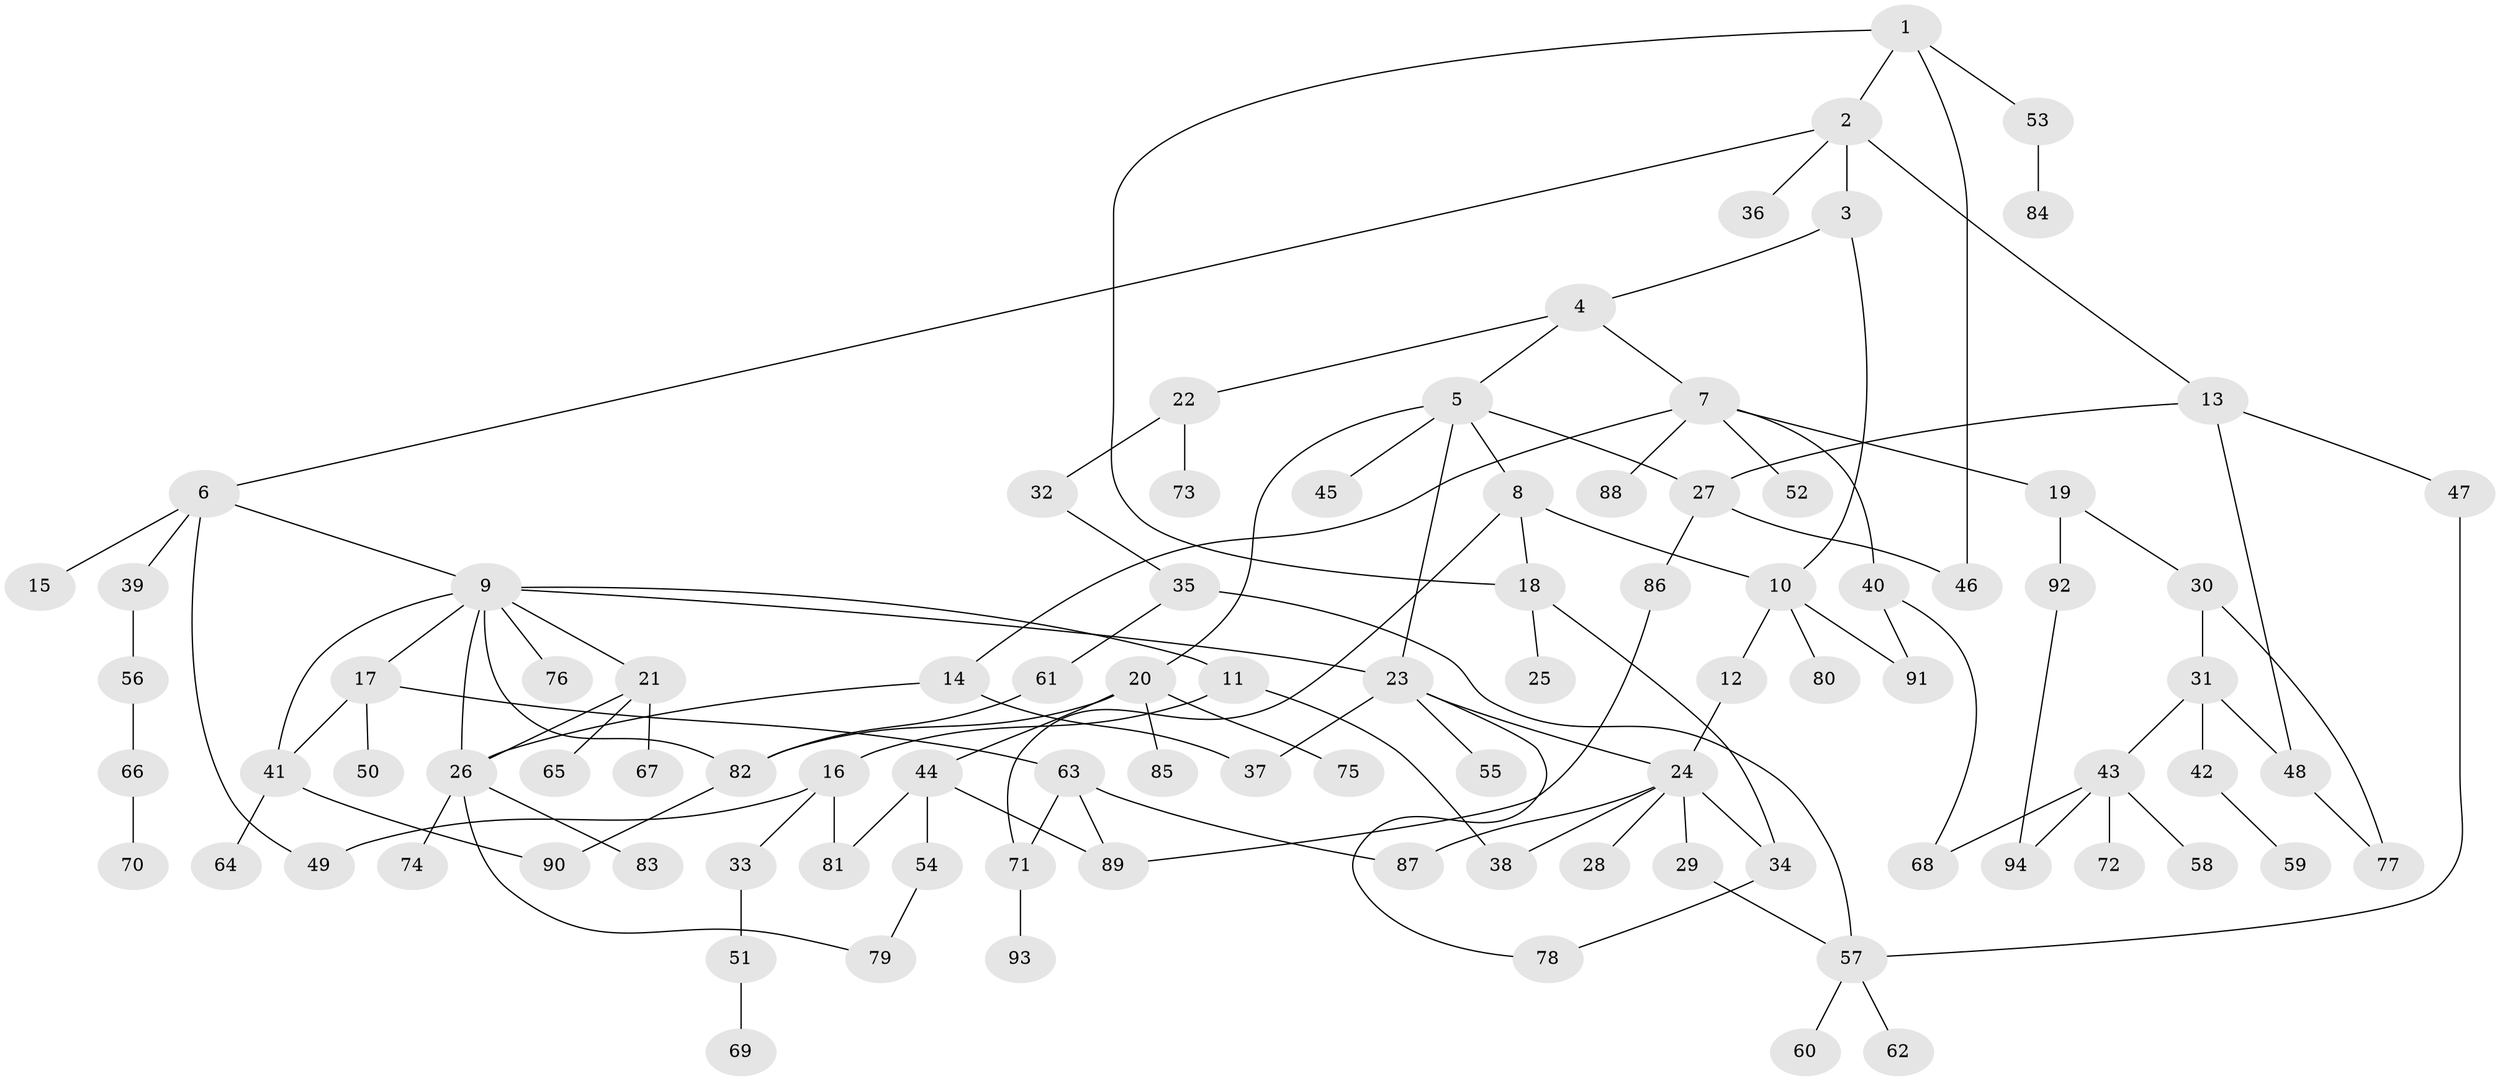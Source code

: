 // coarse degree distribution, {6: 0.10810810810810811, 11: 0.02702702702702703, 4: 0.10810810810810811, 7: 0.05405405405405406, 13: 0.02702702702702703, 2: 0.13513513513513514, 3: 0.08108108108108109, 1: 0.43243243243243246, 5: 0.02702702702702703}
// Generated by graph-tools (version 1.1) at 2025/16/03/04/25 18:16:48]
// undirected, 94 vertices, 123 edges
graph export_dot {
graph [start="1"]
  node [color=gray90,style=filled];
  1;
  2;
  3;
  4;
  5;
  6;
  7;
  8;
  9;
  10;
  11;
  12;
  13;
  14;
  15;
  16;
  17;
  18;
  19;
  20;
  21;
  22;
  23;
  24;
  25;
  26;
  27;
  28;
  29;
  30;
  31;
  32;
  33;
  34;
  35;
  36;
  37;
  38;
  39;
  40;
  41;
  42;
  43;
  44;
  45;
  46;
  47;
  48;
  49;
  50;
  51;
  52;
  53;
  54;
  55;
  56;
  57;
  58;
  59;
  60;
  61;
  62;
  63;
  64;
  65;
  66;
  67;
  68;
  69;
  70;
  71;
  72;
  73;
  74;
  75;
  76;
  77;
  78;
  79;
  80;
  81;
  82;
  83;
  84;
  85;
  86;
  87;
  88;
  89;
  90;
  91;
  92;
  93;
  94;
  1 -- 2;
  1 -- 18;
  1 -- 46;
  1 -- 53;
  2 -- 3;
  2 -- 6;
  2 -- 13;
  2 -- 36;
  3 -- 4;
  3 -- 10;
  4 -- 5;
  4 -- 7;
  4 -- 22;
  5 -- 8;
  5 -- 20;
  5 -- 23;
  5 -- 45;
  5 -- 27;
  6 -- 9;
  6 -- 15;
  6 -- 39;
  6 -- 49;
  7 -- 14;
  7 -- 19;
  7 -- 40;
  7 -- 52;
  7 -- 88;
  8 -- 71;
  8 -- 10;
  8 -- 18;
  9 -- 11;
  9 -- 17;
  9 -- 21;
  9 -- 26;
  9 -- 76;
  9 -- 82;
  9 -- 23;
  9 -- 41;
  10 -- 12;
  10 -- 80;
  10 -- 91;
  11 -- 16;
  11 -- 38;
  12 -- 24;
  13 -- 27;
  13 -- 47;
  13 -- 48;
  14 -- 37;
  14 -- 26;
  16 -- 33;
  16 -- 49;
  16 -- 81;
  17 -- 41;
  17 -- 50;
  17 -- 63;
  18 -- 25;
  18 -- 34;
  19 -- 30;
  19 -- 92;
  20 -- 44;
  20 -- 75;
  20 -- 85;
  20 -- 82;
  21 -- 65;
  21 -- 67;
  21 -- 26;
  22 -- 32;
  22 -- 73;
  23 -- 37;
  23 -- 55;
  23 -- 78;
  23 -- 24;
  24 -- 28;
  24 -- 29;
  24 -- 34;
  24 -- 38;
  24 -- 87;
  26 -- 74;
  26 -- 79;
  26 -- 83;
  27 -- 86;
  27 -- 46;
  29 -- 57;
  30 -- 31;
  30 -- 77;
  31 -- 42;
  31 -- 43;
  31 -- 48;
  32 -- 35;
  33 -- 51;
  34 -- 78;
  35 -- 61;
  35 -- 57;
  39 -- 56;
  40 -- 68;
  40 -- 91;
  41 -- 64;
  41 -- 90;
  42 -- 59;
  43 -- 58;
  43 -- 68;
  43 -- 72;
  43 -- 94;
  44 -- 54;
  44 -- 89;
  44 -- 81;
  47 -- 57;
  48 -- 77;
  51 -- 69;
  53 -- 84;
  54 -- 79;
  56 -- 66;
  57 -- 60;
  57 -- 62;
  61 -- 82;
  63 -- 89;
  63 -- 71;
  63 -- 87;
  66 -- 70;
  71 -- 93;
  82 -- 90;
  86 -- 89;
  92 -- 94;
}
